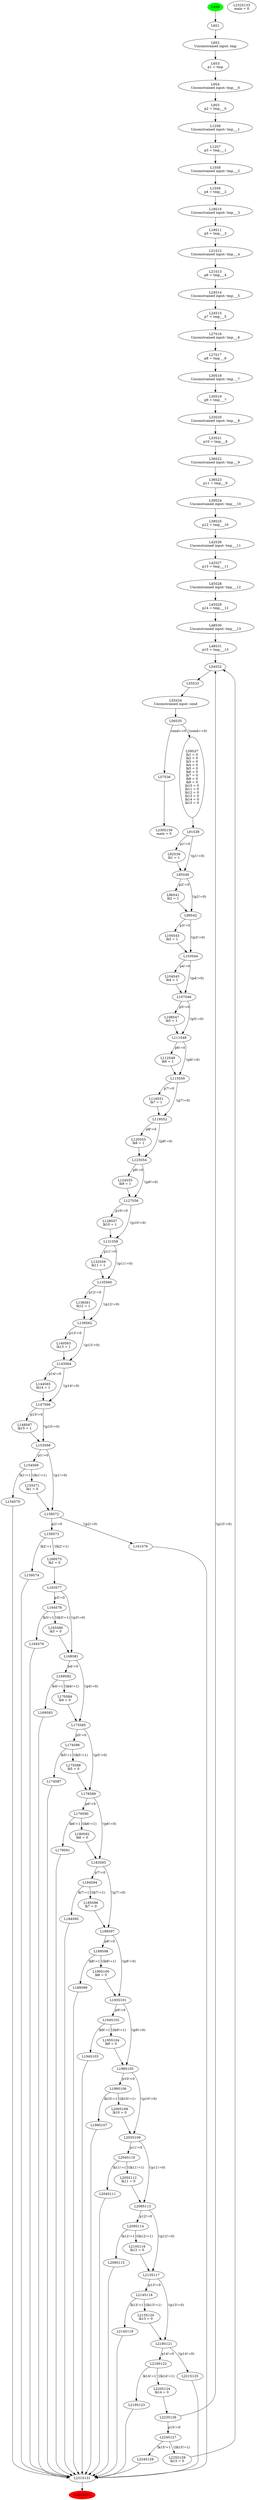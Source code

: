 // opt_CFG
digraph {
	L4S0 -> L6S1 [label=""]
	L4S0 [label=L4S0
 color=green style=filled]
	L4S0 [label=L4S0
]
	L6S1 -> L6S2 [label=""]
	L6S1 [label=L6S1
]
	L6S2 -> L6S3 [label=""]
	L6S2 [label="L6S2
Unconstrained input: tmp
"]
	L6S3 -> L9S4 [label=""]
	L6S3 [label="L6S3
p1 = tmp
"]
	L9S4 -> L9S5 [label=""]
	L9S4 [label="L9S4
Unconstrained input: tmp___0
"]
	L9S5 -> L12S6 [label=""]
	L9S5 [label="L9S5
p2 = tmp___0
"]
	L12S6 -> L12S7 [label=""]
	L12S6 [label="L12S6
Unconstrained input: tmp___1
"]
	L12S7 -> L15S8 [label=""]
	L12S7 [label="L12S7
p3 = tmp___1
"]
	L15S8 -> L15S9 [label=""]
	L15S8 [label="L15S8
Unconstrained input: tmp___2
"]
	L15S9 -> L18S10 [label=""]
	L15S9 [label="L15S9
p4 = tmp___2
"]
	L18S10 -> L18S11 [label=""]
	L18S10 [label="L18S10
Unconstrained input: tmp___3
"]
	L18S11 -> L21S12 [label=""]
	L18S11 [label="L18S11
p5 = tmp___3
"]
	L21S12 -> L21S13 [label=""]
	L21S12 [label="L21S12
Unconstrained input: tmp___4
"]
	L21S13 -> L24S14 [label=""]
	L21S13 [label="L21S13
p6 = tmp___4
"]
	L24S14 -> L24S15 [label=""]
	L24S14 [label="L24S14
Unconstrained input: tmp___5
"]
	L24S15 -> L27S16 [label=""]
	L24S15 [label="L24S15
p7 = tmp___5
"]
	L27S16 -> L27S17 [label=""]
	L27S16 [label="L27S16
Unconstrained input: tmp___6
"]
	L27S17 -> L30S18 [label=""]
	L27S17 [label="L27S17
p8 = tmp___6
"]
	L30S18 -> L30S19 [label=""]
	L30S18 [label="L30S18
Unconstrained input: tmp___7
"]
	L30S19 -> L33S20 [label=""]
	L30S19 [label="L30S19
p9 = tmp___7
"]
	L33S20 -> L33S21 [label=""]
	L33S20 [label="L33S20
Unconstrained input: tmp___8
"]
	L33S21 -> L36S22 [label=""]
	L33S21 [label="L33S21
p10 = tmp___8
"]
	L36S22 -> L36S23 [label=""]
	L36S22 [label="L36S22
Unconstrained input: tmp___9
"]
	L36S23 -> L39S24 [label=""]
	L36S23 [label="L36S23
p11 = tmp___9
"]
	L39S24 -> L39S25 [label=""]
	L39S24 [label="L39S24
Unconstrained input: tmp___10
"]
	L39S25 -> L42S26 [label=""]
	L39S25 [label="L39S25
p12 = tmp___10
"]
	L42S26 -> L42S27 [label=""]
	L42S26 [label="L42S26
Unconstrained input: tmp___11
"]
	L42S27 -> L45S28 [label=""]
	L42S27 [label="L42S27
p13 = tmp___11
"]
	L45S28 -> L45S29 [label=""]
	L45S28 [label="L45S28
Unconstrained input: tmp___12
"]
	L45S29 -> L48S30 [label=""]
	L45S29 [label="L45S29
p14 = tmp___12
"]
	L48S30 -> L48S31 [label=""]
	L48S30 [label="L48S30
Unconstrained input: tmp___13
"]
	L48S31 -> L54S32 [label=""]
	L48S31 [label="L48S31
p15 = tmp___13
"]
	L54S32 -> L55S33 [label=""]
	L54S32 [label=L54S32
]
	L55S33 -> L55S34 [label=""]
	L55S33 [label=L55S33
]
	L55S34 -> L56S35 [label=""]
	L55S34 [label="L55S34
Unconstrained input: cond
"]
	L56S35 -> L57S36 [label="cond==0"]
	L56S35 -> L59S37 [label="!(cond==0)"]
	L56S35 [label=L56S35
]
	L57S36 -> L230S130 [label=""]
	L57S36 [label=L57S36
]
	L59S37 -> L91S38 [label=""]
	L59S37 [label="L59S37
lk1 = 0
lk2 = 0
lk3 = 0
lk4 = 0
lk5 = 0
lk6 = 0
lk7 = 0
lk8 = 0
lk9 = 0
lk10 = 0
lk11 = 0
lk12 = 0
lk13 = 0
lk14 = 0
lk15 = 0
"]
	L230S130 [label="L230S130
main = 0
"]
	L91S38 -> L92S39 [label="p1!=0"]
	L91S38 -> L95S40 [label="!(p1!=0)"]
	L91S38 [label=L91S38
]
	L92S39 -> L95S40 [label=""]
	L92S39 [label="L92S39
lk1 = 1
"]
	L95S40 -> L96S41 [label="p2!=0"]
	L95S40 -> L99S42 [label="!(p2!=0)"]
	L95S40 [label=L95S40
]
	L96S41 -> L99S42 [label=""]
	L96S41 [label="L96S41
lk2 = 1
"]
	L99S42 -> L100S43 [label="p3!=0"]
	L99S42 -> L103S44 [label="!(p3!=0)"]
	L99S42 [label=L99S42
]
	L100S43 -> L103S44 [label=""]
	L100S43 [label="L100S43
lk3 = 1
"]
	L103S44 -> L104S45 [label="p4!=0"]
	L103S44 -> L107S46 [label="!(p4!=0)"]
	L103S44 [label=L103S44
]
	L104S45 -> L107S46 [label=""]
	L104S45 [label="L104S45
lk4 = 1
"]
	L107S46 -> L108S47 [label="p5!=0"]
	L107S46 -> L111S48 [label="!(p5!=0)"]
	L107S46 [label=L107S46
]
	L108S47 -> L111S48 [label=""]
	L108S47 [label="L108S47
lk5 = 1
"]
	L111S48 -> L112S49 [label="p6!=0"]
	L111S48 -> L115S50 [label="!(p6!=0)"]
	L111S48 [label=L111S48
]
	L112S49 -> L115S50 [label=""]
	L112S49 [label="L112S49
lk6 = 1
"]
	L115S50 -> L116S51 [label="p7!=0"]
	L115S50 -> L119S52 [label="!(p7!=0)"]
	L115S50 [label=L115S50
]
	L116S51 -> L119S52 [label=""]
	L116S51 [label="L116S51
lk7 = 1
"]
	L119S52 -> L120S53 [label="p8!=0"]
	L119S52 -> L123S54 [label="!(p8!=0)"]
	L119S52 [label=L119S52
]
	L120S53 -> L123S54 [label=""]
	L120S53 [label="L120S53
lk8 = 1
"]
	L123S54 -> L124S55 [label="p9!=0"]
	L123S54 -> L127S56 [label="!(p9!=0)"]
	L123S54 [label=L123S54
]
	L124S55 -> L127S56 [label=""]
	L124S55 [label="L124S55
lk9 = 1
"]
	L127S56 -> L128S57 [label="p10!=0"]
	L127S56 -> L131S58 [label="!(p10!=0)"]
	L127S56 [label=L127S56
]
	L128S57 -> L131S58 [label=""]
	L128S57 [label="L128S57
lk10 = 1
"]
	L131S58 -> L132S59 [label="p11!=0"]
	L131S58 -> L135S60 [label="!(p11!=0)"]
	L131S58 [label=L131S58
]
	L132S59 -> L135S60 [label=""]
	L132S59 [label="L132S59
lk11 = 1
"]
	L135S60 -> L136S61 [label="p12!=0"]
	L135S60 -> L139S62 [label="!(p12!=0)"]
	L135S60 [label=L135S60
]
	L136S61 -> L139S62 [label=""]
	L136S61 [label="L136S61
lk12 = 1
"]
	L139S62 -> L140S63 [label="p13!=0"]
	L139S62 -> L143S64 [label="!(p13!=0)"]
	L139S62 [label=L139S62
]
	L140S63 -> L143S64 [label=""]
	L140S63 [label="L140S63
lk13 = 1
"]
	L143S64 -> L144S65 [label="p14!=0"]
	L143S64 -> L147S66 [label="!(p14!=0)"]
	L143S64 [label=L143S64
]
	L144S65 -> L147S66 [label=""]
	L144S65 [label="L144S65
lk14 = 1
"]
	L147S66 -> L148S67 [label="p15!=0"]
	L147S66 -> L153S68 [label="!(p15!=0)"]
	L147S66 [label=L147S66
]
	L148S67 -> L153S68 [label=""]
	L148S67 [label="L148S67
lk15 = 1
"]
	L153S68 -> L154S69 [label="p1!=0"]
	L153S68 -> L158S72 [label="!(p1!=0)"]
	L153S68 [label=L153S68
]
	L154S69 -> L154S70 [label="lk1!=1"]
	L154S69 -> L155S71 [label="!(lk1!=1)"]
	L154S69 [label=L154S69
]
	L158S72 -> L159S73 [label="p2!=0"]
	L158S72 -> L161S76 [label="!(p2!=0)"]
	L158S72 [label=L158S72
]
	L154S70 -> L231S131 [label=""]
	L154S70 [label=L154S70
]
	L155S71 -> L158S72 [label=""]
	L155S71 [label="L155S71
lk1 = 0
"]
	L231S131 -> L231S132 [label=""]
	L231S131 [label=L231S131
]
	L159S73 -> L159S74 [label="lk2!=1"]
	L159S73 -> L160S75 [label="!(lk2!=1)"]
	L159S73 [label=L159S73
]
	L161S76 -> L231S131 [label=""]
	L161S76 [label=L161S76
]
	L159S74 -> L231S131 [label=""]
	L159S74 [label=L159S74
]
	L160S75 -> L163S77 [label=""]
	L160S75 [label="L160S75
lk2 = 0
"]
	L163S77 -> L164S78 [label="p3!=0"]
	L163S77 -> L168S81 [label="!(p3!=0)"]
	L163S77 [label=L163S77
]
	L164S78 -> L164S79 [label="lk3!=1"]
	L164S78 -> L165S80 [label="!(lk3!=1)"]
	L164S78 [label=L164S78
]
	L168S81 -> L169S82 [label="p4!=0"]
	L168S81 -> L173S85 [label="!(p4!=0)"]
	L168S81 [label=L168S81
]
	L164S79 -> L231S131 [label=""]
	L164S79 [label=L164S79
]
	L165S80 -> L168S81 [label=""]
	L165S80 [label="L165S80
lk3 = 0
"]
	L169S82 -> L169S83 [label="lk4!=1"]
	L169S82 -> L170S84 [label="!(lk4!=1)"]
	L169S82 [label=L169S82
]
	L173S85 -> L174S86 [label="p5!=0"]
	L173S85 -> L178S89 [label="!(p5!=0)"]
	L173S85 [label=L173S85
]
	L169S83 -> L231S131 [label=""]
	L169S83 [label=L169S83
]
	L170S84 -> L173S85 [label=""]
	L170S84 [label="L170S84
lk4 = 0
"]
	L174S86 -> L174S87 [label="lk5!=1"]
	L174S86 -> L175S88 [label="!(lk5!=1)"]
	L174S86 [label=L174S86
]
	L178S89 -> L179S90 [label="p6!=0"]
	L178S89 -> L183S93 [label="!(p6!=0)"]
	L178S89 [label=L178S89
]
	L174S87 -> L231S131 [label=""]
	L174S87 [label=L174S87
]
	L175S88 -> L178S89 [label=""]
	L175S88 [label="L175S88
lk5 = 0
"]
	L179S90 -> L179S91 [label="lk6!=1"]
	L179S90 -> L180S92 [label="!(lk6!=1)"]
	L179S90 [label=L179S90
]
	L183S93 -> L184S94 [label="p7!=0"]
	L183S93 -> L188S97 [label="!(p7!=0)"]
	L183S93 [label=L183S93
]
	L179S91 -> L231S131 [label=""]
	L179S91 [label=L179S91
]
	L180S92 -> L183S93 [label=""]
	L180S92 [label="L180S92
lk6 = 0
"]
	L184S94 -> L184S95 [label="lk7!=1"]
	L184S94 -> L185S96 [label="!(lk7!=1)"]
	L184S94 [label=L184S94
]
	L188S97 -> L189S98 [label="p8!=0"]
	L188S97 -> L193S101 [label="!(p8!=0)"]
	L188S97 [label=L188S97
]
	L184S95 -> L231S131 [label=""]
	L184S95 [label=L184S95
]
	L185S96 -> L188S97 [label=""]
	L185S96 [label="L185S96
lk7 = 0
"]
	L189S98 -> L189S99 [label="lk8!=1"]
	L189S98 -> L190S100 [label="!(lk8!=1)"]
	L189S98 [label=L189S98
]
	L193S101 -> L194S102 [label="p9!=0"]
	L193S101 -> L198S105 [label="!(p9!=0)"]
	L193S101 [label=L193S101
]
	L189S99 -> L231S131 [label=""]
	L189S99 [label=L189S99
]
	L190S100 -> L193S101 [label=""]
	L190S100 [label="L190S100
lk8 = 0
"]
	L194S102 -> L194S103 [label="lk9!=1"]
	L194S102 -> L195S104 [label="!(lk9!=1)"]
	L194S102 [label=L194S102
]
	L198S105 -> L199S106 [label="p10!=0"]
	L198S105 -> L203S109 [label="!(p10!=0)"]
	L198S105 [label=L198S105
]
	L194S103 -> L231S131 [label=""]
	L194S103 [label=L194S103
]
	L195S104 -> L198S105 [label=""]
	L195S104 [label="L195S104
lk9 = 0
"]
	L199S106 -> L199S107 [label="lk10!=1"]
	L199S106 -> L200S108 [label="!(lk10!=1)"]
	L199S106 [label=L199S106
]
	L203S109 -> L204S110 [label="p11!=0"]
	L203S109 -> L208S113 [label="!(p11!=0)"]
	L203S109 [label=L203S109
]
	L199S107 -> L231S131 [label=""]
	L199S107 [label=L199S107
]
	L200S108 -> L203S109 [label=""]
	L200S108 [label="L200S108
lk10 = 0
"]
	L204S110 -> L204S111 [label="lk11!=1"]
	L204S110 -> L205S112 [label="!(lk11!=1)"]
	L204S110 [label=L204S110
]
	L208S113 -> L209S114 [label="p12!=0"]
	L208S113 -> L213S117 [label="!(p12!=0)"]
	L208S113 [label=L208S113
]
	L204S111 -> L231S131 [label=""]
	L204S111 [label=L204S111
]
	L205S112 -> L208S113 [label=""]
	L205S112 [label="L205S112
lk11 = 0
"]
	L209S114 -> L209S115 [label="lk12!=1"]
	L209S114 -> L210S116 [label="!(lk12!=1)"]
	L209S114 [label=L209S114
]
	L213S117 -> L214S118 [label="p13!=0"]
	L213S117 -> L218S121 [label="!(p13!=0)"]
	L213S117 [label=L213S117
]
	L209S115 -> L231S131 [label=""]
	L209S115 [label=L209S115
]
	L210S116 -> L213S117 [label=""]
	L210S116 [label="L210S116
lk12 = 0
"]
	L214S118 -> L214S119 [label="lk13!=1"]
	L214S118 -> L215S120 [label="!(lk13!=1)"]
	L214S118 [label=L214S118
]
	L218S121 -> L219S122 [label="p14!=0"]
	L218S121 -> L221S125 [label="!(p14!=0)"]
	L218S121 [label=L218S121
]
	L214S119 -> L231S131 [label=""]
	L214S119 [label=L214S119
]
	L215S120 -> L218S121 [label=""]
	L215S120 [label="L215S120
lk13 = 0
"]
	L219S122 -> L219S123 [label="lk14!=1"]
	L219S122 -> L220S124 [label="!(lk14!=1)"]
	L219S122 [label=L219S122
]
	L221S125 -> L231S131 [label=""]
	L221S125 [label=L221S125
]
	L219S123 -> L231S131 [label=""]
	L219S123 [label=L219S123
]
	L220S124 -> L223S126 [label=""]
	L220S124 [label="L220S124
lk14 = 0
"]
	L223S126 -> L224S127 [label="p15!=0"]
	L223S126 -> L54S32 [label="!(p15!=0)"]
	L223S126 [label=L223S126
]
	L224S127 -> L224S128 [label="lk15!=1"]
	L224S127 -> L225S129 [label="!(lk15!=1)"]
	L224S127 [label=L224S127
]
	L224S128 -> L231S131 [label=""]
	L224S128 [label=L224S128
]
	L225S129 -> L54S32 [label=""]
	L225S129 [label="L225S129
lk15 = 0
"]
	L231S132 [label=L231S132
 color=red style=filled]
	L231S132 [label=L231S132
]
	L232S133 [label="L232S133
main = 0
"]
}
